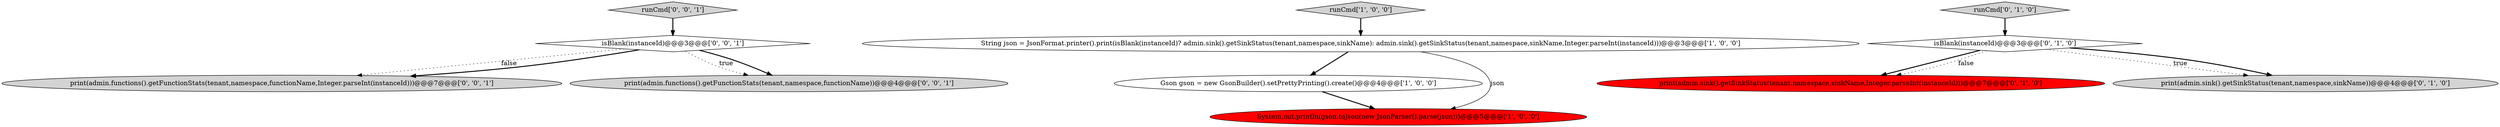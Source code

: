 digraph {
11 [style = filled, label = "print(admin.functions().getFunctionStats(tenant,namespace,functionName,Integer.parseInt(instanceId)))@@@7@@@['0', '0', '1']", fillcolor = lightgray, shape = ellipse image = "AAA0AAABBB3BBB"];
3 [style = filled, label = "Gson gson = new GsonBuilder().setPrettyPrinting().create()@@@4@@@['1', '0', '0']", fillcolor = white, shape = ellipse image = "AAA0AAABBB1BBB"];
9 [style = filled, label = "runCmd['0', '0', '1']", fillcolor = lightgray, shape = diamond image = "AAA0AAABBB3BBB"];
10 [style = filled, label = "isBlank(instanceId)@@@3@@@['0', '0', '1']", fillcolor = white, shape = diamond image = "AAA0AAABBB3BBB"];
8 [style = filled, label = "print(admin.functions().getFunctionStats(tenant,namespace,functionName))@@@4@@@['0', '0', '1']", fillcolor = lightgray, shape = ellipse image = "AAA0AAABBB3BBB"];
6 [style = filled, label = "runCmd['0', '1', '0']", fillcolor = lightgray, shape = diamond image = "AAA0AAABBB2BBB"];
2 [style = filled, label = "runCmd['1', '0', '0']", fillcolor = lightgray, shape = diamond image = "AAA0AAABBB1BBB"];
1 [style = filled, label = "System.out.println(gson.toJson(new JsonParser().parse(json)))@@@5@@@['1', '0', '0']", fillcolor = red, shape = ellipse image = "AAA1AAABBB1BBB"];
4 [style = filled, label = "isBlank(instanceId)@@@3@@@['0', '1', '0']", fillcolor = white, shape = diamond image = "AAA0AAABBB2BBB"];
5 [style = filled, label = "print(admin.sink().getSinkStatus(tenant,namespace,sinkName,Integer.parseInt(instanceId)))@@@7@@@['0', '1', '0']", fillcolor = red, shape = ellipse image = "AAA1AAABBB2BBB"];
0 [style = filled, label = "String json = JsonFormat.printer().print(isBlank(instanceId)? admin.sink().getSinkStatus(tenant,namespace,sinkName): admin.sink().getSinkStatus(tenant,namespace,sinkName,Integer.parseInt(instanceId)))@@@3@@@['1', '0', '0']", fillcolor = white, shape = ellipse image = "AAA0AAABBB1BBB"];
7 [style = filled, label = "print(admin.sink().getSinkStatus(tenant,namespace,sinkName))@@@4@@@['0', '1', '0']", fillcolor = lightgray, shape = ellipse image = "AAA0AAABBB2BBB"];
0->3 [style = bold, label=""];
4->7 [style = dotted, label="true"];
6->4 [style = bold, label=""];
10->8 [style = dotted, label="true"];
2->0 [style = bold, label=""];
10->11 [style = dotted, label="false"];
9->10 [style = bold, label=""];
10->8 [style = bold, label=""];
3->1 [style = bold, label=""];
0->1 [style = solid, label="json"];
4->5 [style = bold, label=""];
4->7 [style = bold, label=""];
10->11 [style = bold, label=""];
4->5 [style = dotted, label="false"];
}
